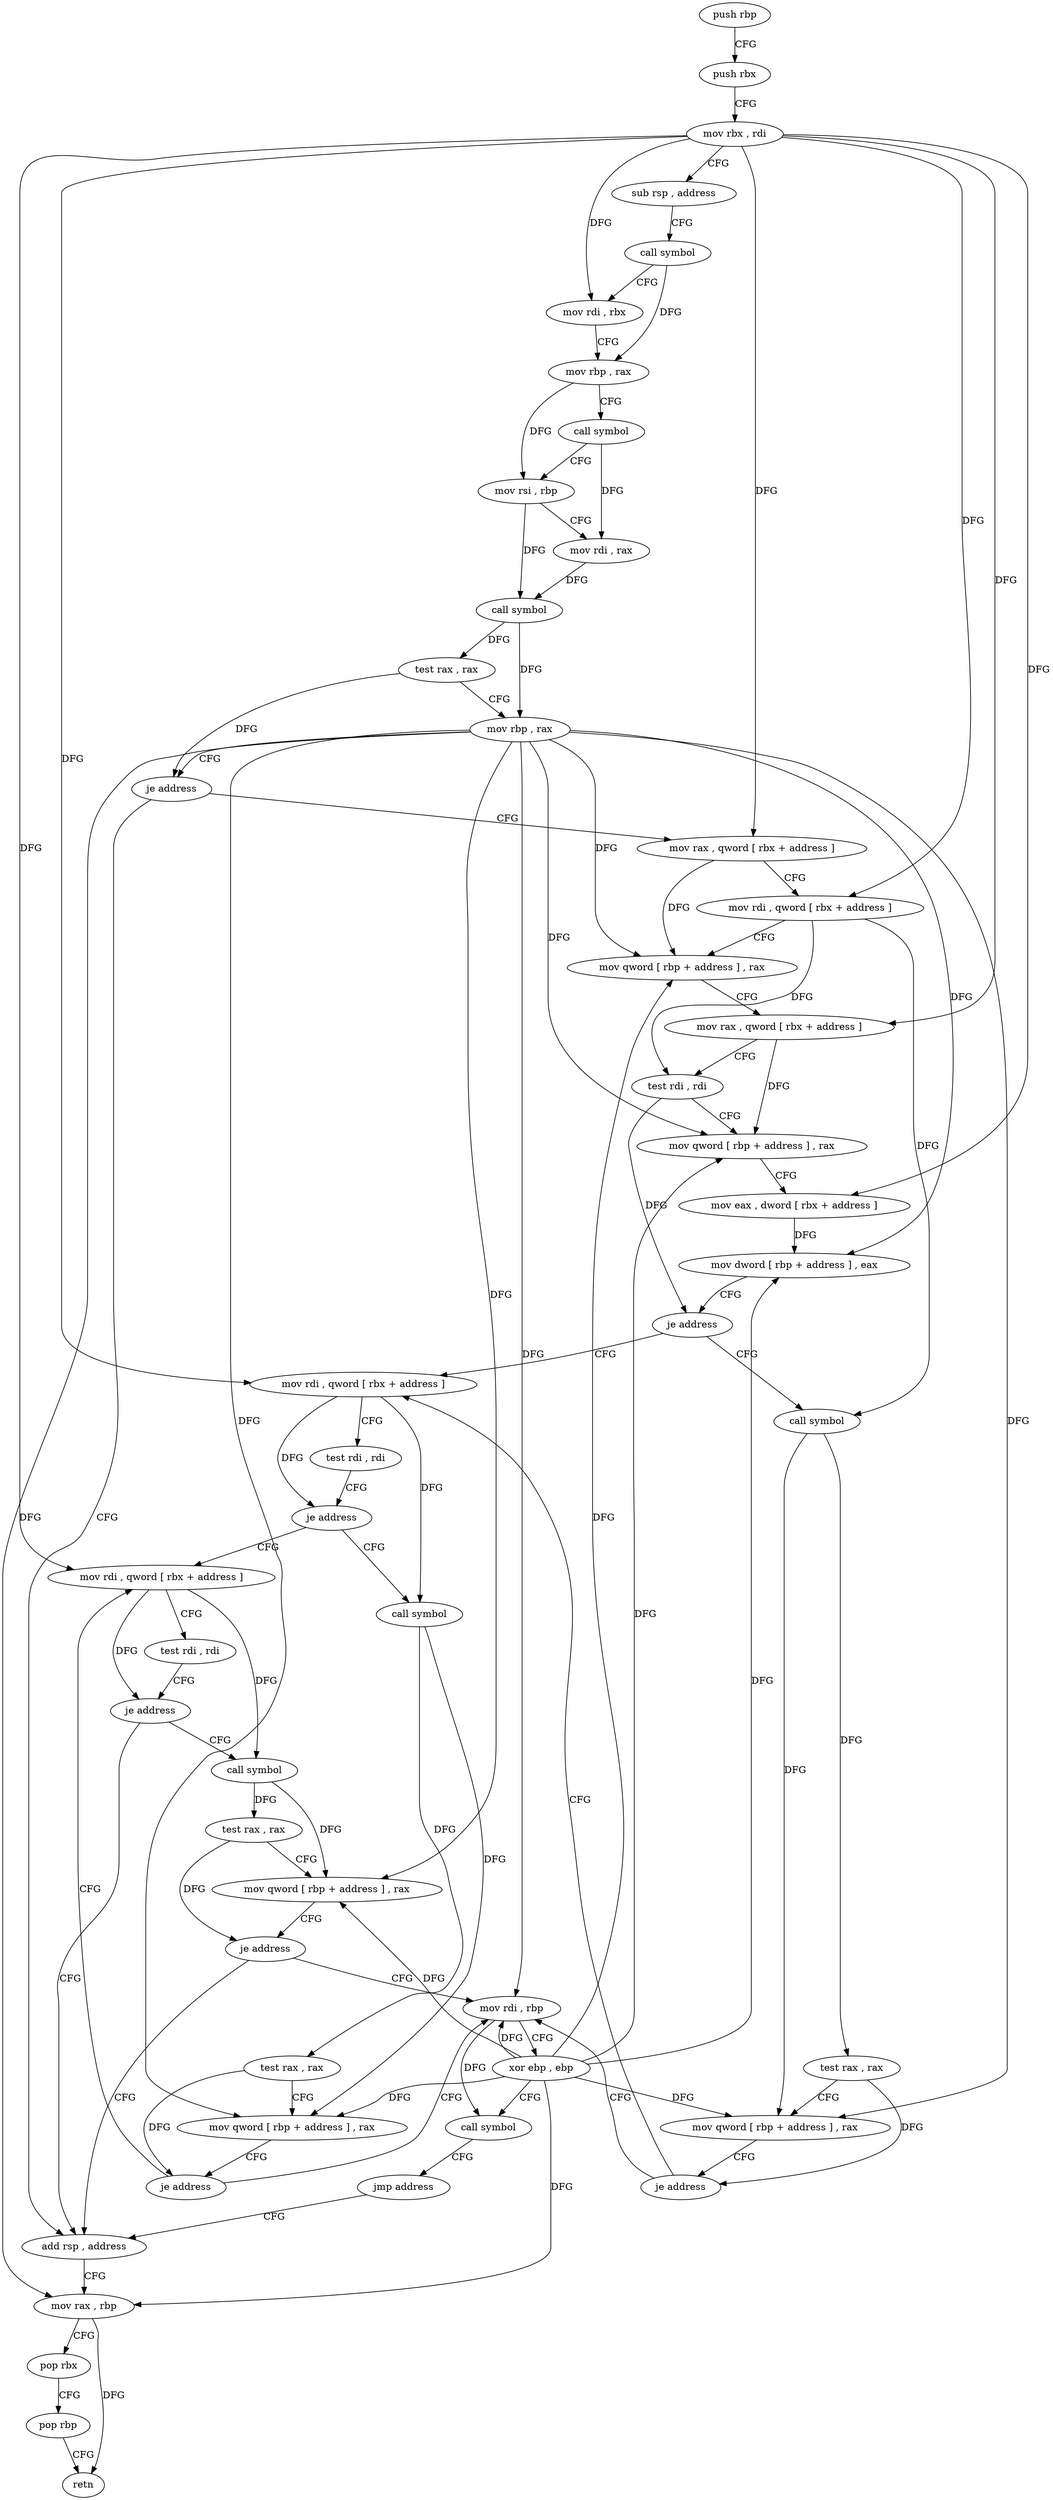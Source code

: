 digraph "func" {
"83648" [label = "push rbp" ]
"83649" [label = "push rbx" ]
"83650" [label = "mov rbx , rdi" ]
"83653" [label = "sub rsp , address" ]
"83657" [label = "call symbol" ]
"83662" [label = "mov rdi , rbx" ]
"83665" [label = "mov rbp , rax" ]
"83668" [label = "call symbol" ]
"83673" [label = "mov rsi , rbp" ]
"83676" [label = "mov rdi , rax" ]
"83679" [label = "call symbol" ]
"83684" [label = "test rax , rax" ]
"83687" [label = "mov rbp , rax" ]
"83690" [label = "je address" ]
"83783" [label = "add rsp , address" ]
"83692" [label = "mov rax , qword [ rbx + address ]" ]
"83787" [label = "mov rax , rbp" ]
"83790" [label = "pop rbx" ]
"83791" [label = "pop rbp" ]
"83792" [label = "retn" ]
"83696" [label = "mov rdi , qword [ rbx + address ]" ]
"83700" [label = "mov qword [ rbp + address ] , rax" ]
"83704" [label = "mov rax , qword [ rbx + address ]" ]
"83708" [label = "test rdi , rdi" ]
"83711" [label = "mov qword [ rbp + address ] , rax" ]
"83715" [label = "mov eax , dword [ rbx + address ]" ]
"83718" [label = "mov dword [ rbp + address ] , eax" ]
"83721" [label = "je address" ]
"83737" [label = "mov rdi , qword [ rbx + address ]" ]
"83723" [label = "call symbol" ]
"83741" [label = "test rdi , rdi" ]
"83744" [label = "je address" ]
"83760" [label = "mov rdi , qword [ rbx + address ]" ]
"83746" [label = "call symbol" ]
"83728" [label = "test rax , rax" ]
"83731" [label = "mov qword [ rbp + address ] , rax" ]
"83735" [label = "je address" ]
"83800" [label = "mov rdi , rbp" ]
"83764" [label = "test rdi , rdi" ]
"83767" [label = "je address" ]
"83769" [label = "call symbol" ]
"83751" [label = "test rax , rax" ]
"83754" [label = "mov qword [ rbp + address ] , rax" ]
"83758" [label = "je address" ]
"83803" [label = "xor ebp , ebp" ]
"83805" [label = "call symbol" ]
"83810" [label = "jmp address" ]
"83774" [label = "test rax , rax" ]
"83777" [label = "mov qword [ rbp + address ] , rax" ]
"83781" [label = "je address" ]
"83648" -> "83649" [ label = "CFG" ]
"83649" -> "83650" [ label = "CFG" ]
"83650" -> "83653" [ label = "CFG" ]
"83650" -> "83662" [ label = "DFG" ]
"83650" -> "83692" [ label = "DFG" ]
"83650" -> "83696" [ label = "DFG" ]
"83650" -> "83704" [ label = "DFG" ]
"83650" -> "83715" [ label = "DFG" ]
"83650" -> "83737" [ label = "DFG" ]
"83650" -> "83760" [ label = "DFG" ]
"83653" -> "83657" [ label = "CFG" ]
"83657" -> "83662" [ label = "CFG" ]
"83657" -> "83665" [ label = "DFG" ]
"83662" -> "83665" [ label = "CFG" ]
"83665" -> "83668" [ label = "CFG" ]
"83665" -> "83673" [ label = "DFG" ]
"83668" -> "83673" [ label = "CFG" ]
"83668" -> "83676" [ label = "DFG" ]
"83673" -> "83676" [ label = "CFG" ]
"83673" -> "83679" [ label = "DFG" ]
"83676" -> "83679" [ label = "DFG" ]
"83679" -> "83684" [ label = "DFG" ]
"83679" -> "83687" [ label = "DFG" ]
"83684" -> "83687" [ label = "CFG" ]
"83684" -> "83690" [ label = "DFG" ]
"83687" -> "83690" [ label = "CFG" ]
"83687" -> "83787" [ label = "DFG" ]
"83687" -> "83700" [ label = "DFG" ]
"83687" -> "83711" [ label = "DFG" ]
"83687" -> "83718" [ label = "DFG" ]
"83687" -> "83731" [ label = "DFG" ]
"83687" -> "83754" [ label = "DFG" ]
"83687" -> "83800" [ label = "DFG" ]
"83687" -> "83777" [ label = "DFG" ]
"83690" -> "83783" [ label = "CFG" ]
"83690" -> "83692" [ label = "CFG" ]
"83783" -> "83787" [ label = "CFG" ]
"83692" -> "83696" [ label = "CFG" ]
"83692" -> "83700" [ label = "DFG" ]
"83787" -> "83790" [ label = "CFG" ]
"83787" -> "83792" [ label = "DFG" ]
"83790" -> "83791" [ label = "CFG" ]
"83791" -> "83792" [ label = "CFG" ]
"83696" -> "83700" [ label = "CFG" ]
"83696" -> "83708" [ label = "DFG" ]
"83696" -> "83723" [ label = "DFG" ]
"83700" -> "83704" [ label = "CFG" ]
"83704" -> "83708" [ label = "CFG" ]
"83704" -> "83711" [ label = "DFG" ]
"83708" -> "83711" [ label = "CFG" ]
"83708" -> "83721" [ label = "DFG" ]
"83711" -> "83715" [ label = "CFG" ]
"83715" -> "83718" [ label = "DFG" ]
"83718" -> "83721" [ label = "CFG" ]
"83721" -> "83737" [ label = "CFG" ]
"83721" -> "83723" [ label = "CFG" ]
"83737" -> "83741" [ label = "CFG" ]
"83737" -> "83744" [ label = "DFG" ]
"83737" -> "83746" [ label = "DFG" ]
"83723" -> "83728" [ label = "DFG" ]
"83723" -> "83731" [ label = "DFG" ]
"83741" -> "83744" [ label = "CFG" ]
"83744" -> "83760" [ label = "CFG" ]
"83744" -> "83746" [ label = "CFG" ]
"83760" -> "83764" [ label = "CFG" ]
"83760" -> "83767" [ label = "DFG" ]
"83760" -> "83769" [ label = "DFG" ]
"83746" -> "83751" [ label = "DFG" ]
"83746" -> "83754" [ label = "DFG" ]
"83728" -> "83731" [ label = "CFG" ]
"83728" -> "83735" [ label = "DFG" ]
"83731" -> "83735" [ label = "CFG" ]
"83735" -> "83800" [ label = "CFG" ]
"83735" -> "83737" [ label = "CFG" ]
"83800" -> "83803" [ label = "CFG" ]
"83800" -> "83805" [ label = "DFG" ]
"83764" -> "83767" [ label = "CFG" ]
"83767" -> "83783" [ label = "CFG" ]
"83767" -> "83769" [ label = "CFG" ]
"83769" -> "83774" [ label = "DFG" ]
"83769" -> "83777" [ label = "DFG" ]
"83751" -> "83754" [ label = "CFG" ]
"83751" -> "83758" [ label = "DFG" ]
"83754" -> "83758" [ label = "CFG" ]
"83758" -> "83800" [ label = "CFG" ]
"83758" -> "83760" [ label = "CFG" ]
"83803" -> "83805" [ label = "CFG" ]
"83803" -> "83787" [ label = "DFG" ]
"83803" -> "83800" [ label = "DFG" ]
"83803" -> "83700" [ label = "DFG" ]
"83803" -> "83711" [ label = "DFG" ]
"83803" -> "83718" [ label = "DFG" ]
"83803" -> "83731" [ label = "DFG" ]
"83803" -> "83754" [ label = "DFG" ]
"83803" -> "83777" [ label = "DFG" ]
"83805" -> "83810" [ label = "CFG" ]
"83810" -> "83783" [ label = "CFG" ]
"83774" -> "83777" [ label = "CFG" ]
"83774" -> "83781" [ label = "DFG" ]
"83777" -> "83781" [ label = "CFG" ]
"83781" -> "83800" [ label = "CFG" ]
"83781" -> "83783" [ label = "CFG" ]
}
